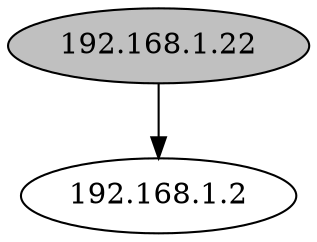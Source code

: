 digraph DAG {
S0[label="192.168.1.22",fillcolor=grey,style=filled];
S1[label="192.168.1.2"];
S0 -> S1
}